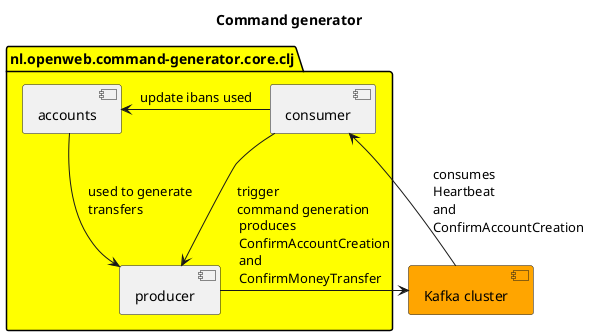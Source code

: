 @startuml

title Command generator

package "nl.openweb.command-generator.core.clj" #Yellow {
    component accounts as a
    component consumer as c
    component producer as p
}
[Kafka cluster] as kc #Orange

c -> a  :update ibans used
a --> p  :used to generate\ltransfers
c -> p :trigger\lcommand generation
p -> kc :produces\lConfirmAccountCreation\nand\nConfirmMoneyTransfer
c <-- kc :consumes\lHeartbeat\nand\nConfirmAccountCreation

@enduml